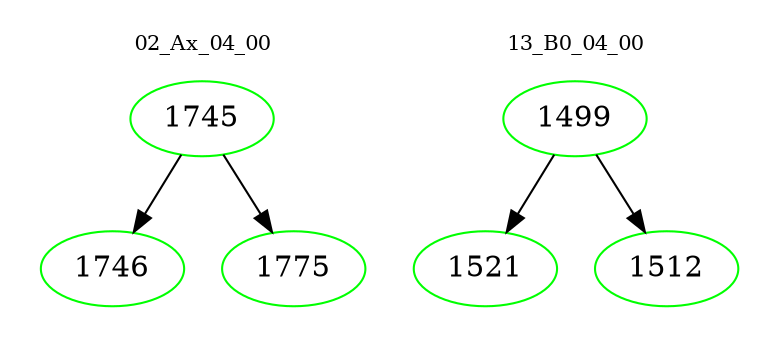 digraph{
subgraph cluster_0 {
color = white
label = "02_Ax_04_00";
fontsize=10;
T0_1745 [label="1745", color="green"]
T0_1745 -> T0_1746 [color="black"]
T0_1746 [label="1746", color="green"]
T0_1745 -> T0_1775 [color="black"]
T0_1775 [label="1775", color="green"]
}
subgraph cluster_1 {
color = white
label = "13_B0_04_00";
fontsize=10;
T1_1499 [label="1499", color="green"]
T1_1499 -> T1_1521 [color="black"]
T1_1521 [label="1521", color="green"]
T1_1499 -> T1_1512 [color="black"]
T1_1512 [label="1512", color="green"]
}
}
